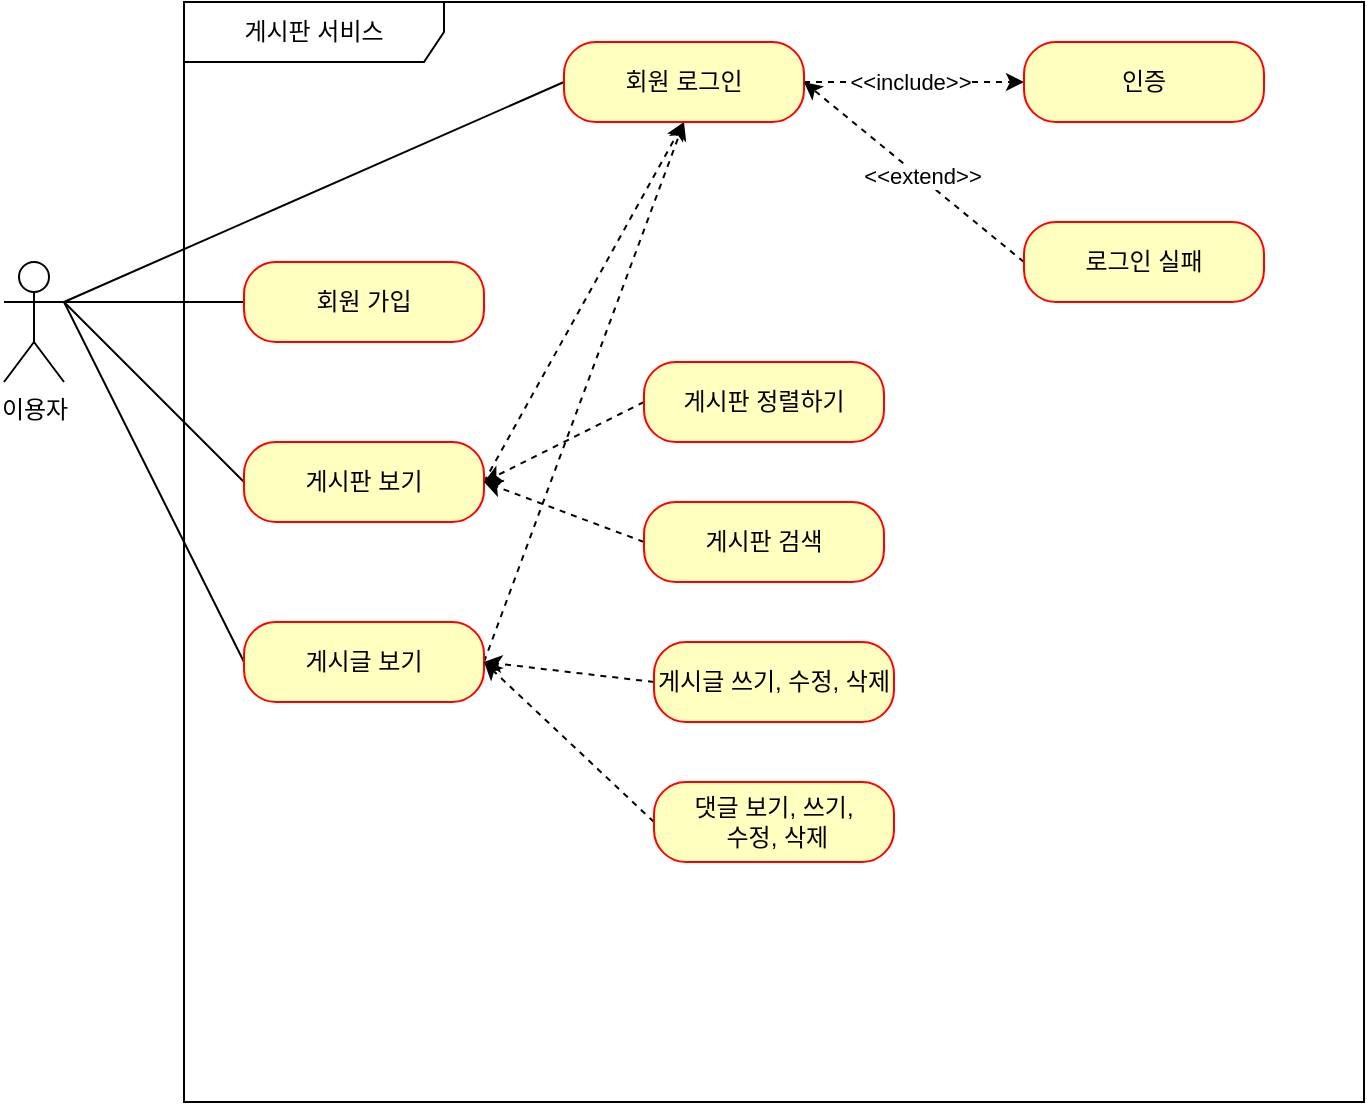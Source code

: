 <mxfile version="21.2.9" type="github">
  <diagram name="페이지-1" id="u8qaSXCpY4TYcmQIAKb5">
    <mxGraphModel dx="447" dy="843" grid="1" gridSize="10" guides="1" tooltips="1" connect="1" arrows="1" fold="1" page="1" pageScale="1" pageWidth="827" pageHeight="1169" math="0" shadow="0">
      <root>
        <mxCell id="0" />
        <mxCell id="1" parent="0" />
        <mxCell id="jaM6gp16wA8_23zkdnMe-1" value="이용자" style="shape=umlActor;verticalLabelPosition=bottom;verticalAlign=top;html=1;" vertex="1" parent="1">
          <mxGeometry x="70" y="190" width="30" height="60" as="geometry" />
        </mxCell>
        <mxCell id="jaM6gp16wA8_23zkdnMe-3" value="게시판 서비스" style="shape=umlFrame;whiteSpace=wrap;html=1;pointerEvents=0;width=130;height=30;" vertex="1" parent="1">
          <mxGeometry x="160" y="60" width="590" height="550" as="geometry" />
        </mxCell>
        <mxCell id="jaM6gp16wA8_23zkdnMe-16" style="rounded=0;orthogonalLoop=1;jettySize=auto;html=1;exitX=0;exitY=0.5;exitDx=0;exitDy=0;entryX=1;entryY=0.333;entryDx=0;entryDy=0;entryPerimeter=0;endArrow=none;endFill=0;" edge="1" parent="1" source="jaM6gp16wA8_23zkdnMe-4" target="jaM6gp16wA8_23zkdnMe-1">
          <mxGeometry relative="1" as="geometry" />
        </mxCell>
        <mxCell id="jaM6gp16wA8_23zkdnMe-4" value="회원 가입" style="rounded=1;whiteSpace=wrap;html=1;arcSize=40;fontColor=#000000;fillColor=#ffffc0;strokeColor=#ff0000;" vertex="1" parent="1">
          <mxGeometry x="190" y="190" width="120" height="40" as="geometry" />
        </mxCell>
        <mxCell id="jaM6gp16wA8_23zkdnMe-19" style="rounded=0;orthogonalLoop=1;jettySize=auto;html=1;exitX=0;exitY=0.5;exitDx=0;exitDy=0;endArrow=none;endFill=0;" edge="1" parent="1" source="jaM6gp16wA8_23zkdnMe-6">
          <mxGeometry relative="1" as="geometry">
            <mxPoint x="100" y="210" as="targetPoint" />
          </mxGeometry>
        </mxCell>
        <mxCell id="jaM6gp16wA8_23zkdnMe-26" style="rounded=0;orthogonalLoop=1;jettySize=auto;html=1;exitX=1;exitY=0.5;exitDx=0;exitDy=0;entryX=0.5;entryY=1;entryDx=0;entryDy=0;dashed=1;" edge="1" parent="1" source="jaM6gp16wA8_23zkdnMe-6" target="jaM6gp16wA8_23zkdnMe-9">
          <mxGeometry relative="1" as="geometry" />
        </mxCell>
        <mxCell id="jaM6gp16wA8_23zkdnMe-6" value="게시판 보기" style="rounded=1;whiteSpace=wrap;html=1;arcSize=40;fontColor=#000000;fillColor=#ffffc0;strokeColor=#ff0000;" vertex="1" parent="1">
          <mxGeometry x="190" y="280" width="120" height="40" as="geometry" />
        </mxCell>
        <mxCell id="jaM6gp16wA8_23zkdnMe-20" style="rounded=0;orthogonalLoop=1;jettySize=auto;html=1;exitX=0;exitY=0.5;exitDx=0;exitDy=0;endArrow=none;endFill=0;" edge="1" parent="1" source="jaM6gp16wA8_23zkdnMe-7">
          <mxGeometry relative="1" as="geometry">
            <mxPoint x="100" y="210" as="targetPoint" />
          </mxGeometry>
        </mxCell>
        <mxCell id="jaM6gp16wA8_23zkdnMe-27" style="rounded=0;orthogonalLoop=1;jettySize=auto;html=1;exitX=1;exitY=0.5;exitDx=0;exitDy=0;dashed=1;" edge="1" parent="1" source="jaM6gp16wA8_23zkdnMe-7">
          <mxGeometry relative="1" as="geometry">
            <mxPoint x="410" y="120" as="targetPoint" />
          </mxGeometry>
        </mxCell>
        <mxCell id="jaM6gp16wA8_23zkdnMe-7" value="게시글 보기" style="rounded=1;whiteSpace=wrap;html=1;arcSize=40;fontColor=#000000;fillColor=#ffffc0;strokeColor=#ff0000;" vertex="1" parent="1">
          <mxGeometry x="190" y="370" width="120" height="40" as="geometry" />
        </mxCell>
        <mxCell id="jaM6gp16wA8_23zkdnMe-18" style="rounded=0;orthogonalLoop=1;jettySize=auto;html=1;exitX=0;exitY=0.5;exitDx=0;exitDy=0;entryX=1;entryY=0.333;entryDx=0;entryDy=0;entryPerimeter=0;endArrow=none;endFill=0;" edge="1" parent="1" source="jaM6gp16wA8_23zkdnMe-9" target="jaM6gp16wA8_23zkdnMe-1">
          <mxGeometry relative="1" as="geometry" />
        </mxCell>
        <mxCell id="jaM6gp16wA8_23zkdnMe-21" style="rounded=0;orthogonalLoop=1;jettySize=auto;html=1;exitX=1;exitY=0.5;exitDx=0;exitDy=0;endArrow=classic;endFill=1;dashed=1;" edge="1" parent="1" source="jaM6gp16wA8_23zkdnMe-9" target="jaM6gp16wA8_23zkdnMe-10">
          <mxGeometry relative="1" as="geometry" />
        </mxCell>
        <mxCell id="jaM6gp16wA8_23zkdnMe-24" value="&amp;lt;&amp;lt;include&amp;gt;&amp;gt;" style="edgeLabel;html=1;align=center;verticalAlign=middle;resizable=0;points=[];" vertex="1" connectable="0" parent="jaM6gp16wA8_23zkdnMe-21">
          <mxGeometry x="-0.038" relative="1" as="geometry">
            <mxPoint as="offset" />
          </mxGeometry>
        </mxCell>
        <mxCell id="jaM6gp16wA8_23zkdnMe-9" value="회원 로그인" style="rounded=1;whiteSpace=wrap;html=1;arcSize=40;fontColor=#000000;fillColor=#ffffc0;strokeColor=#ff0000;" vertex="1" parent="1">
          <mxGeometry x="350" y="80" width="120" height="40" as="geometry" />
        </mxCell>
        <mxCell id="jaM6gp16wA8_23zkdnMe-10" value="인증" style="rounded=1;whiteSpace=wrap;html=1;arcSize=40;fontColor=#000000;fillColor=#ffffc0;strokeColor=#ff0000;" vertex="1" parent="1">
          <mxGeometry x="580" y="80" width="120" height="40" as="geometry" />
        </mxCell>
        <mxCell id="jaM6gp16wA8_23zkdnMe-22" style="rounded=0;orthogonalLoop=1;jettySize=auto;html=1;exitX=0;exitY=0.5;exitDx=0;exitDy=0;entryX=1;entryY=0.5;entryDx=0;entryDy=0;endArrow=classic;endFill=1;dashed=1;" edge="1" parent="1" source="jaM6gp16wA8_23zkdnMe-11" target="jaM6gp16wA8_23zkdnMe-9">
          <mxGeometry relative="1" as="geometry" />
        </mxCell>
        <mxCell id="jaM6gp16wA8_23zkdnMe-25" value="&amp;lt;&amp;lt;extend&amp;gt;&amp;gt;" style="edgeLabel;html=1;align=center;verticalAlign=middle;resizable=0;points=[];" vertex="1" connectable="0" parent="jaM6gp16wA8_23zkdnMe-22">
          <mxGeometry x="-0.061" y="-1" relative="1" as="geometry">
            <mxPoint as="offset" />
          </mxGeometry>
        </mxCell>
        <mxCell id="jaM6gp16wA8_23zkdnMe-11" value="로그인 실패" style="rounded=1;whiteSpace=wrap;html=1;arcSize=40;fontColor=#000000;fillColor=#ffffc0;strokeColor=#ff0000;" vertex="1" parent="1">
          <mxGeometry x="580" y="170" width="120" height="40" as="geometry" />
        </mxCell>
        <mxCell id="jaM6gp16wA8_23zkdnMe-28" style="rounded=0;orthogonalLoop=1;jettySize=auto;html=1;exitX=0;exitY=0.5;exitDx=0;exitDy=0;entryX=1;entryY=0.5;entryDx=0;entryDy=0;dashed=1;" edge="1" parent="1" source="jaM6gp16wA8_23zkdnMe-12" target="jaM6gp16wA8_23zkdnMe-6">
          <mxGeometry relative="1" as="geometry" />
        </mxCell>
        <mxCell id="jaM6gp16wA8_23zkdnMe-12" value="게시판 정렬하기" style="rounded=1;whiteSpace=wrap;html=1;arcSize=40;fontColor=#000000;fillColor=#ffffc0;strokeColor=#ff0000;" vertex="1" parent="1">
          <mxGeometry x="390" y="240" width="120" height="40" as="geometry" />
        </mxCell>
        <mxCell id="jaM6gp16wA8_23zkdnMe-29" style="rounded=0;orthogonalLoop=1;jettySize=auto;html=1;exitX=0;exitY=0.5;exitDx=0;exitDy=0;dashed=1;" edge="1" parent="1" source="jaM6gp16wA8_23zkdnMe-13">
          <mxGeometry relative="1" as="geometry">
            <mxPoint x="310" y="300" as="targetPoint" />
          </mxGeometry>
        </mxCell>
        <mxCell id="jaM6gp16wA8_23zkdnMe-13" value="게시판 검색" style="rounded=1;whiteSpace=wrap;html=1;arcSize=40;fontColor=#000000;fillColor=#ffffc0;strokeColor=#ff0000;" vertex="1" parent="1">
          <mxGeometry x="390" y="310" width="120" height="40" as="geometry" />
        </mxCell>
        <mxCell id="jaM6gp16wA8_23zkdnMe-30" style="rounded=0;orthogonalLoop=1;jettySize=auto;html=1;exitX=0;exitY=0.5;exitDx=0;exitDy=0;entryX=1;entryY=0.5;entryDx=0;entryDy=0;dashed=1;" edge="1" parent="1" source="jaM6gp16wA8_23zkdnMe-14" target="jaM6gp16wA8_23zkdnMe-7">
          <mxGeometry relative="1" as="geometry" />
        </mxCell>
        <mxCell id="jaM6gp16wA8_23zkdnMe-14" value="게시글 쓰기, 수정, 삭제" style="rounded=1;whiteSpace=wrap;html=1;arcSize=40;fontColor=#000000;fillColor=#ffffc0;strokeColor=#ff0000;" vertex="1" parent="1">
          <mxGeometry x="395" y="380" width="120" height="40" as="geometry" />
        </mxCell>
        <mxCell id="jaM6gp16wA8_23zkdnMe-31" style="rounded=0;orthogonalLoop=1;jettySize=auto;html=1;exitX=0;exitY=0.5;exitDx=0;exitDy=0;dashed=1;" edge="1" parent="1" source="jaM6gp16wA8_23zkdnMe-15">
          <mxGeometry relative="1" as="geometry">
            <mxPoint x="310" y="390" as="targetPoint" />
          </mxGeometry>
        </mxCell>
        <mxCell id="jaM6gp16wA8_23zkdnMe-15" value="댓글 보기, 쓰기,&lt;br&gt;&amp;nbsp;수정, 삭제" style="rounded=1;whiteSpace=wrap;html=1;arcSize=40;fontColor=#000000;fillColor=#ffffc0;strokeColor=#ff0000;" vertex="1" parent="1">
          <mxGeometry x="395" y="450" width="120" height="40" as="geometry" />
        </mxCell>
      </root>
    </mxGraphModel>
  </diagram>
</mxfile>
